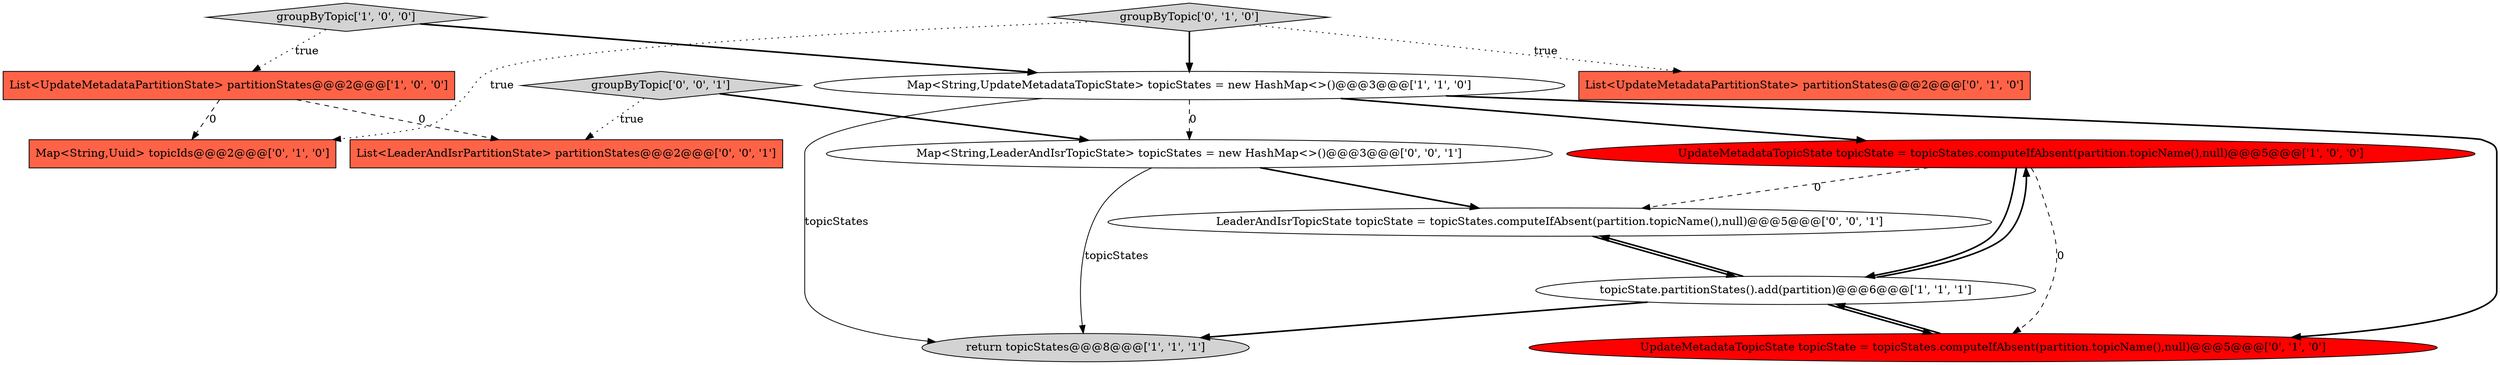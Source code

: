 digraph {
0 [style = filled, label = "UpdateMetadataTopicState topicState = topicStates.computeIfAbsent(partition.topicName(),null)@@@5@@@['1', '0', '0']", fillcolor = red, shape = ellipse image = "AAA1AAABBB1BBB"];
4 [style = filled, label = "groupByTopic['1', '0', '0']", fillcolor = lightgray, shape = diamond image = "AAA0AAABBB1BBB"];
7 [style = filled, label = "List<UpdateMetadataPartitionState> partitionStates@@@2@@@['0', '1', '0']", fillcolor = tomato, shape = box image = "AAA0AAABBB2BBB"];
9 [style = filled, label = "Map<String,Uuid> topicIds@@@2@@@['0', '1', '0']", fillcolor = tomato, shape = box image = "AAA1AAABBB2BBB"];
13 [style = filled, label = "Map<String,LeaderAndIsrTopicState> topicStates = new HashMap<>()@@@3@@@['0', '0', '1']", fillcolor = white, shape = ellipse image = "AAA0AAABBB3BBB"];
12 [style = filled, label = "List<LeaderAndIsrPartitionState> partitionStates@@@2@@@['0', '0', '1']", fillcolor = tomato, shape = box image = "AAA0AAABBB3BBB"];
8 [style = filled, label = "groupByTopic['0', '1', '0']", fillcolor = lightgray, shape = diamond image = "AAA0AAABBB2BBB"];
10 [style = filled, label = "LeaderAndIsrTopicState topicState = topicStates.computeIfAbsent(partition.topicName(),null)@@@5@@@['0', '0', '1']", fillcolor = white, shape = ellipse image = "AAA0AAABBB3BBB"];
5 [style = filled, label = "List<UpdateMetadataPartitionState> partitionStates@@@2@@@['1', '0', '0']", fillcolor = tomato, shape = box image = "AAA1AAABBB1BBB"];
1 [style = filled, label = "topicState.partitionStates().add(partition)@@@6@@@['1', '1', '1']", fillcolor = white, shape = ellipse image = "AAA0AAABBB1BBB"];
11 [style = filled, label = "groupByTopic['0', '0', '1']", fillcolor = lightgray, shape = diamond image = "AAA0AAABBB3BBB"];
2 [style = filled, label = "return topicStates@@@8@@@['1', '1', '1']", fillcolor = lightgray, shape = ellipse image = "AAA0AAABBB1BBB"];
6 [style = filled, label = "UpdateMetadataTopicState topicState = topicStates.computeIfAbsent(partition.topicName(),null)@@@5@@@['0', '1', '0']", fillcolor = red, shape = ellipse image = "AAA1AAABBB2BBB"];
3 [style = filled, label = "Map<String,UpdateMetadataTopicState> topicStates = new HashMap<>()@@@3@@@['1', '1', '0']", fillcolor = white, shape = ellipse image = "AAA0AAABBB1BBB"];
13->10 [style = bold, label=""];
4->5 [style = dotted, label="true"];
4->3 [style = bold, label=""];
5->12 [style = dashed, label="0"];
0->6 [style = dashed, label="0"];
11->12 [style = dotted, label="true"];
8->3 [style = bold, label=""];
8->7 [style = dotted, label="true"];
3->6 [style = bold, label=""];
5->9 [style = dashed, label="0"];
3->2 [style = solid, label="topicStates"];
1->0 [style = bold, label=""];
3->13 [style = dashed, label="0"];
0->10 [style = dashed, label="0"];
3->0 [style = bold, label=""];
6->1 [style = bold, label=""];
1->6 [style = bold, label=""];
0->1 [style = bold, label=""];
11->13 [style = bold, label=""];
1->2 [style = bold, label=""];
8->9 [style = dotted, label="true"];
10->1 [style = bold, label=""];
1->10 [style = bold, label=""];
13->2 [style = solid, label="topicStates"];
}
